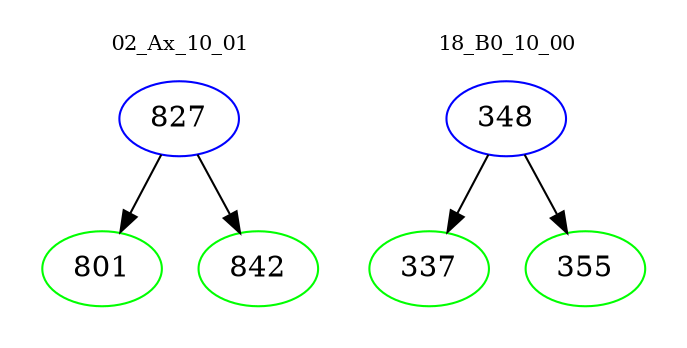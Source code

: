 digraph{
subgraph cluster_0 {
color = white
label = "02_Ax_10_01";
fontsize=10;
T0_827 [label="827", color="blue"]
T0_827 -> T0_801 [color="black"]
T0_801 [label="801", color="green"]
T0_827 -> T0_842 [color="black"]
T0_842 [label="842", color="green"]
}
subgraph cluster_1 {
color = white
label = "18_B0_10_00";
fontsize=10;
T1_348 [label="348", color="blue"]
T1_348 -> T1_337 [color="black"]
T1_337 [label="337", color="green"]
T1_348 -> T1_355 [color="black"]
T1_355 [label="355", color="green"]
}
}
